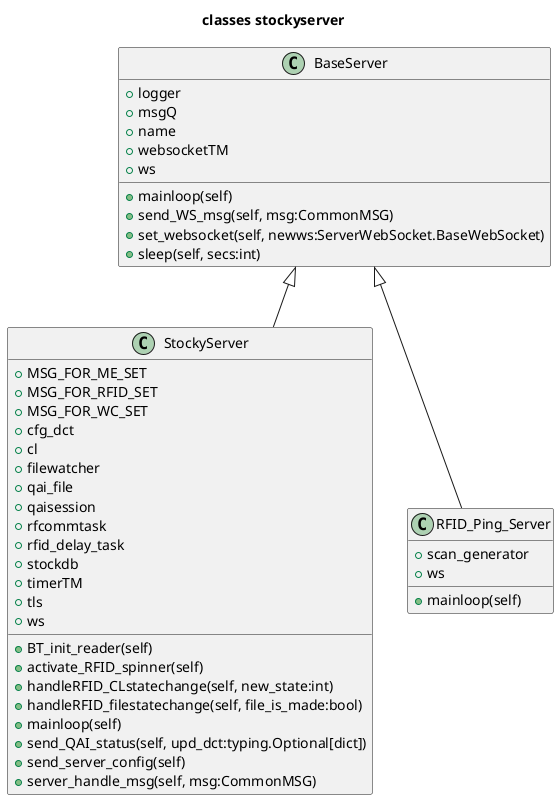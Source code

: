 @startuml
title classes stockyserver
class BaseServer {
    +logger
    +msgQ
    +name
    +websocketTM
    +ws
    +mainloop(self)
    +send_WS_msg(self, msg:CommonMSG)
    +set_websocket(self, newws:ServerWebSocket.BaseWebSocket)
    +sleep(self, secs:int)
}
class StockyServer {
    +MSG_FOR_ME_SET
    +MSG_FOR_RFID_SET
    +MSG_FOR_WC_SET
    +cfg_dct
    +cl
    +filewatcher
    +qai_file
    +qaisession
    +rfcommtask
    +rfid_delay_task
    +stockdb
    +timerTM
    +tls
    +ws
    +BT_init_reader(self)
    +activate_RFID_spinner(self)
    +handleRFID_CLstatechange(self, new_state:int)
    +handleRFID_filestatechange(self, file_is_made:bool)
    +mainloop(self)
    +send_QAI_status(self, upd_dct:typing.Optional[dict])
    +send_server_config(self)
    +server_handle_msg(self, msg:CommonMSG)
}
class RFID_Ping_Server {
    +scan_generator
    +ws
    +mainloop(self)
}

BaseServer <|-- StockyServer
BaseServer <|-- RFID_Ping_Server

@enduml
